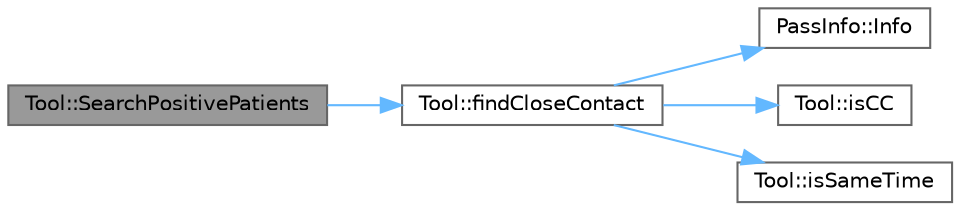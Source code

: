 digraph "Tool::SearchPositivePatients"
{
 // LATEX_PDF_SIZE
  bgcolor="transparent";
  edge [fontname=Helvetica,fontsize=10,labelfontname=Helvetica,labelfontsize=10];
  node [fontname=Helvetica,fontsize=10,shape=box,height=0.2,width=0.4];
  rankdir="LR";
  Node1 [label="Tool::SearchPositivePatients",height=0.2,width=0.4,color="gray40", fillcolor="grey60", style="filled", fontcolor="black",tooltip=" "];
  Node1 -> Node2 [color="steelblue1",style="solid"];
  Node2 [label="Tool::findCloseContact",height=0.2,width=0.4,color="grey40", fillcolor="white", style="filled",URL="$class_tool.html#a3b52d9a5cfb1c0ebe8096dc9db796aa1",tooltip=" "];
  Node2 -> Node3 [color="steelblue1",style="solid"];
  Node3 [label="PassInfo::Info",height=0.2,width=0.4,color="grey40", fillcolor="white", style="filled",URL="$class_pass_info.html#a9223156da3341f5f0e2982a51d9e4e07",tooltip=" "];
  Node2 -> Node4 [color="steelblue1",style="solid"];
  Node4 [label="Tool::isCC",height=0.2,width=0.4,color="grey40", fillcolor="white", style="filled",URL="$class_tool.html#a6eedae1e44e1938b0bf0813c422f34f2",tooltip=" "];
  Node2 -> Node5 [color="steelblue1",style="solid"];
  Node5 [label="Tool::isSameTime",height=0.2,width=0.4,color="grey40", fillcolor="white", style="filled",URL="$class_tool.html#adf29537c8c743fb3a899b653850e3f3a",tooltip=" "];
}
